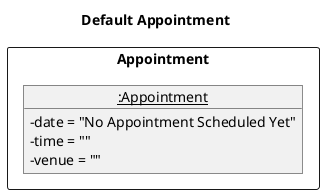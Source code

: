 @startuml
skinparam arrowThickness 1.1
skinparam arrowColor MODEL_COLOR_T1
skinparam classBackgroundColor MODEL_COLOR
skinparam classAttributeIconSize 0
show fields

title Default Appointment

Package Appointment <<Rectangle>> {
    object "__:Appointment__" as emptyAppointment {
        - date = "No Appointment Scheduled Yet"
        - time = ""
        - venue = ""
    }
}

@enduml
